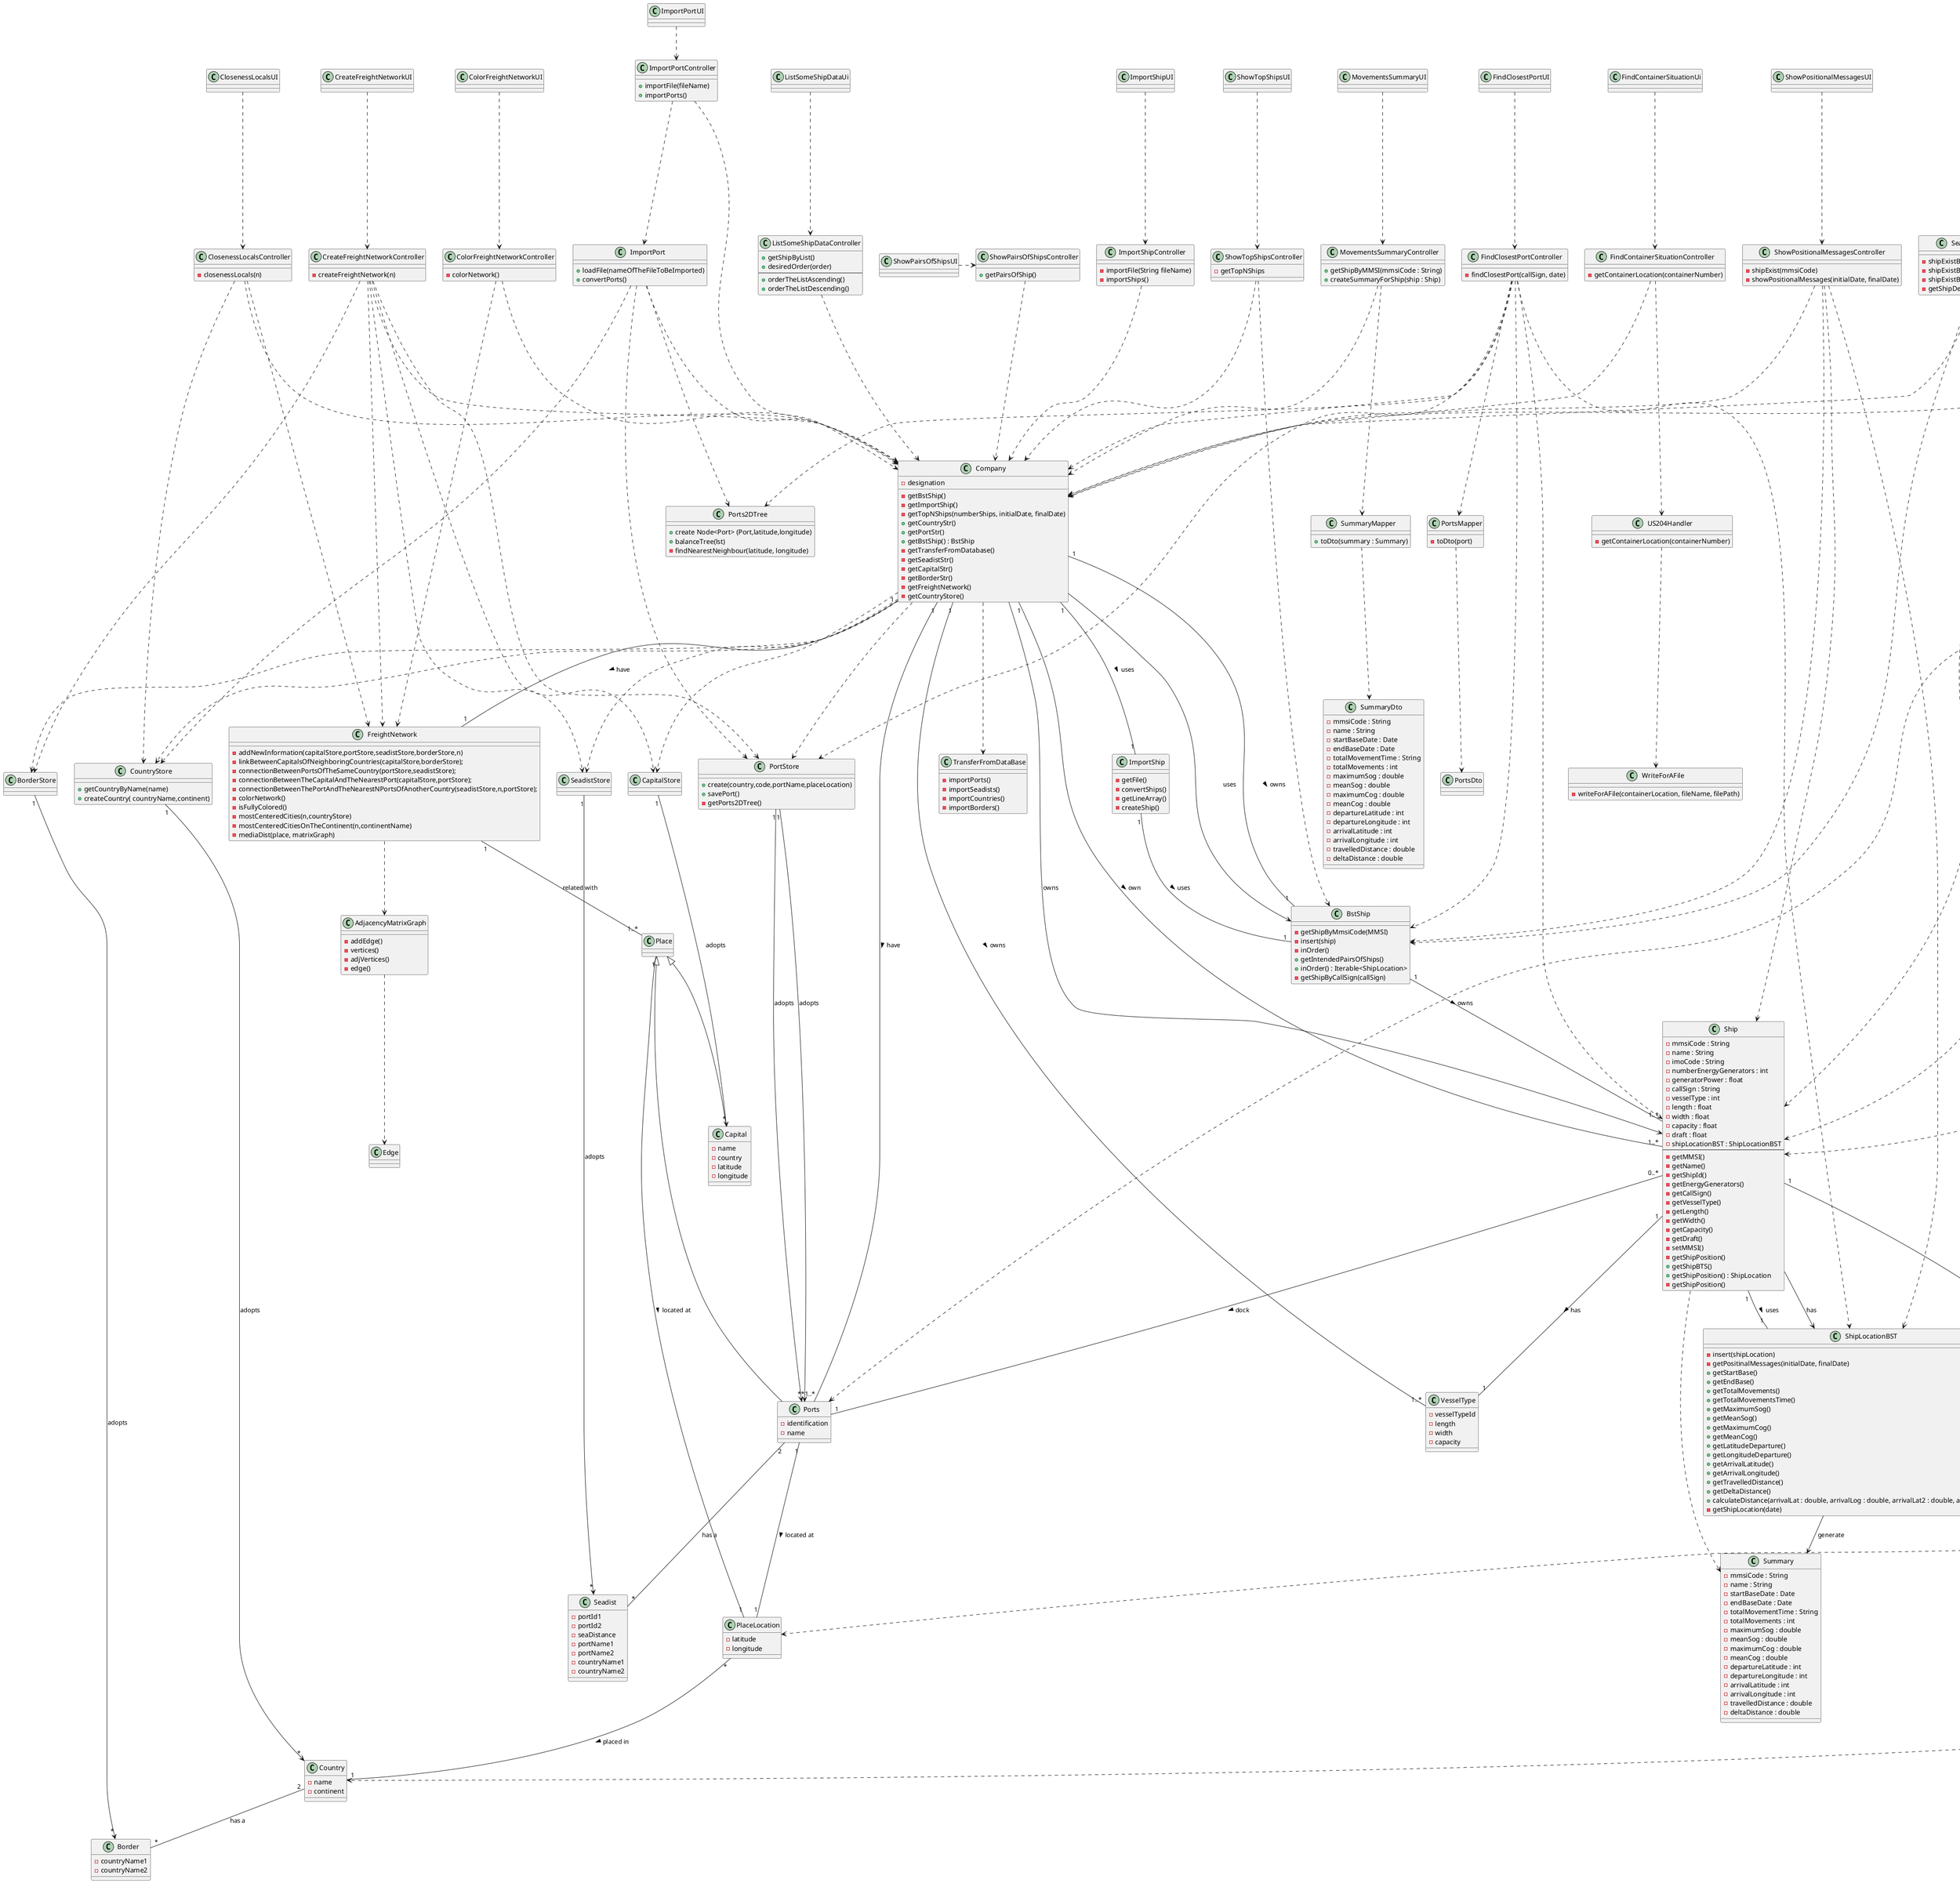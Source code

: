 @startuml
'https://plantuml.com/class-diagram

class SendToDatabaseUI{

}

class SendToDatabaseController{
+importShips()
+importPorts()
}

class SendToDatabase{
+saveShip(DatabaseConnection databaseConnection, Object object)
+saveShipToDatabase(DatabaseConnection databaseConnection, Ship ship)
+isShipOnDatabase(DatabaseConnection databaseConnection, Ship ship)
+updateShipOnDatabase(DatabaseConnection databaseConnection, Ship ship)
+insertShipOnDatabase(DatabaseConnection databaseConnection, Ship ship

+saveLocation(DatabaseConnection databaseConnection, Object object)
+saveLocationToDatabase(DatabaseConnection databaseConnection, ShipLocation shipLocation)
+isLocationOnDatabase(DatabaseConnection databaseConnection, ShipLocation shipLocation)
+updateLocationOnDatabase(DatabaseConnection databaseConnection, ShipLocation shipLocation)
+insertLocationOnDatabase(DatabaseConnection databaseConnection, ShipLocation shipLocation)
+executeShipLocationStatementOnDatabase(DatabaseConnection databaseConnection, ShipLocation shipLocation, String sqlCommand, boolean type)

+savePort(DatabaseConnection databaseConnection, Object object)
+savePortToDatabase(DatabaseConnection databaseConnection, Ports port)
+isPortOnDatabase(DatabaseConnection databaseConnection, Ports port)
+updatePortOnDatabase(DatabaseConnection databaseConnection, Ports port)
+insertPortOnDatabase(DatabaseConnection databaseConnection, Ports port)
+executePortStatementOnDatabase(DatabaseConnection databaseConnection, Ports port, String sqlCommand)

+isPlaceLocationOnDatabase(DatabaseConnection databaseConnection, Ports port)
+insertPlaceLocationOnDatabase(DatabaseConnection databaseConnection, Ports port)
+executePlaceLocationStatementOnDatabase(DatabaseConnection databaseConnection, Ports port, String sqlCommand)

+isCountryOnDatabase(DatabaseConnection databaseConnection, Ports port)
+insertCountryOnDatabase(DatabaseConnection databaseConnection, Ports port)

}

class ConnectionFactory{
+loadProperties()
+getDatabaseConnection()
}

class DatabaseConnection{
+DatabaseConnection(String url, String username, String password)
+getConnection()
+registerError(SQLException error)
+connectionWorking()

}

interface Persistable{
+saveShip(DatabaseConnection databaseConnection, Object object)
+saveLocation(DatabaseConnection databaseConnection, Object object)
+savePort(DatabaseConnection databaseConnection, Object object)
}


class Company{
-designation
-getBstShip()
-getImportShip()
-getTopNShips(numberShips, initialDate, finalDate)
+ getCountryStr()
+ getPortStr()
+ getBstShip() : BstShip
-getTransferFromDatabase()
-getSeadistStr()
-getCapitalStr()
-getBorderStr()
-getFreightNetwork()
-getCountryStore()
}

class ImportShip{
-getFile()
-convertShips()
-getLineArray()
-createShip()
}

class ImportShipController{
-importFile(String fileName)
-importShips()
}

class ImportShipUI{
}

class ShipLocation{
-baseDateTime
-latitude
-longitude
-SOG
-COG
-heading
-position
-transceiverClass
}


class ShipLocationBST{
-insert(shipLocation)
}

class BstShip{
-getShipByMmsiCode(MMSI)
-insert(ship)
-inOrder()
+getIntendedPairsOfShips()
+inOrder() : Iterable<ShipLocation>
}

class VesselType {
-vesselTypeId
-length
-width
-capacity
}

class Ship {
-mmsiCode : String
-name : String
-imoCode : String
-numberEnergyGenerators : int
-generatorPower : float
-callSign : String
-vesselType : int
-length : float
-width : float
-capacity : float
-draft : float
- shipLocationBST : ShipLocationBST
--
-getMMSI()
-getName()
-getShipId()
-getEnergyGenerators()
-getCallSign()
-getVesselType()
-getLength()
-getWidth()
-getCapacity()
-getDraft()
-setMMSI()
-getShipPosition()
+getShipBTS()
+ getShipPosition() : ShipLocation
}
class SearchDetailsUI {}

class SearchDetailsController {
-shipExistByMMSI(String mmsiCode)
-shipExistByIMO(String imoCode)
-shipExistByCallSign(String callsign)
-getShipDetails()
}

class SearchDetailsMapper{
-shipDetailsToDto()
}

class ShipDetailsDto{
-mmsiCode : String
-name : String
-imoCode : String
-numberEnergyGenerators : int
-generatorPower : float
-callSign : String
-vesselType : int
-length : float
-width : float
-capacity : float
-draft : float
--
-getMMSI()
-getName()
-getShipId()
-getEnergyGenerators()
-getCallSign()
-getVesselType()
-getLength()
-getWidth()
-getCapacity()
-getDraft()
}

class ShipLocationBST {
-getPositinalMessages(initialDate, finalDate)
}

class ShowPositionalMessagesUI {}

class ShowPositionalMessagesController {
-shipExist(mmsiCode)
-showPositionalMessages(initialDate, finalDate)
}


class MovementsSummaryUI{}

class MovementsSummaryController{
+ getShipByMMSI(mmsiCode : String)
+ createSummaryForShip(ship : Ship)
}

class SummaryMapper{
+ toDto(summary : Summary)
}
class Summary{
- mmsiCode : String
- name : String
- startBaseDate : Date
- endBaseDate : Date
- totalMovementTime : String
- totalMovements : int
- maximumSog : double
- meanSog : double
- maximumCog : double
- meanCog : double
- departureLatitude : int
- departureLongitude : int
- arrivalLatitude : int
- arrivalLongitude : int
- travelledDistance : double
- deltaDistance : double
}
class SummaryDto{
- mmsiCode : String
- name : String
- startBaseDate : Date
- endBaseDate : Date
- totalMovementTime : String
- totalMovements : int
- maximumSog : double
- meanSog : double
- maximumCog : double
- meanCog : double
- departureLatitude : int
- departureLongitude : int
- arrivalLatitude : int
- arrivalLongitude : int
- travelledDistance : double
- deltaDistance : double
}

class ShipLocationBST{
+getStartBase()
+getEndBase()
+getTotalMovements()
+getTotalMovementsTime()
+getMaximumSog()
+getMeanSog()
+getMaximumCog()
+getMeanCog()
+getLatitudeDeparture()
+getLongitudeDeparture()
+getArrivalLatitude()
+getArrivalLongitude()
+getTravelledDistance()
+getDeltaDistance()
+ calculateDistance(arrivalLat : double, arrivalLog : double, arrivalLat2 : double, arrivalLog2 : double)
}

class ListSomeShipDataUi{}

class ListSomeShipDataController{
+ getShipByList()
+ desiredOrder(order)
--
+ orderTheListAscending()
+ orderTheListDescending()
}

class ShowTopShipsUI{}

class ShowTopShipsController{
-getTopNShips
}
class ImportPortUI {}

class ImportPortController {
+importFile(fileName)
+importPorts()
}

class Ports {
-identification
-name
}

class PlaceLocation {
-latitude
-longitude
}

class Country {
-name
-continent
}

class ImportPort{
+ loadFile(nameOfTheFileToBeImported)
+ convertPorts()
}

class CountryStore {
+getCountryByName(name)
+createCountry( countryName,continent)
}

class PortStore {
+create(country,code,portName,placeLocation)
+savePort()
}

class Ports2DTree {
+create Node<Port> (Port,latitude,longitude)
+balanceTree(lst)
}
class ShowPairsOfShipsUI {}

class ShowPairsOfShipsController {
+ getPairsOfShip()
}


class FindClosestPortUI {}

class FindClosestPortController {
-findClosestPort(callSign, date)

}


class BstShip {
-getShipByCallSign(callSign)
}

class Ship {
-getShipPosition()
}

class ShipLocationBST {
-getShipLocation(date)
}



class PortStore {
-getPorts2DTree()
}

class Ports2DTree {
-findNearestNeighbour(latitude, longitude)
}

class PortsMapper {
-toDto(port)
}

class PortsDto {
}

class FindContainerSituationUi {}

class FindContainerSituationController {
-getContainerLocation(containerNumber)

}

class US204Handler {
-getContainerLocation(containerNumber)
}

class WriteForAFile{
-writeForAFile(containerLocation, fileName, filePath)
}


class CreateFreightNetworkUI {}

class CreateFreightNetworkController {
-createFreightNetwork(n)
}

class TransferFromDataBase {
-importPorts()
-importSeadists()
-importCountries()
-importBorders()
}

class FreightNetwork {
-addNewInformation(capitalStore,portStore,seadistStore,borderStore,n)
-linkBetweenCapitalsOfNeighboringCountries(capitalStore,borderStore);
-connectionBetweenPortsOfTheSameCountry(portStore,seadistStore);
-connectionBetweenTheCapitalAndTheNearestPort(capitalStore,portStore);
-connectionBetweenThePortAndTheNearestNPortsOfAnotherCountry(seadistStore,n,portStore);
-colorNetwork()
-isFullyColored()
-mostCenteredCities(n,countryStore)
-mostCenteredCitiesOnTheContinent(n,continentName)
-mediaDist(place, matrixGraph)
}


class ColorFreightNetworkUI {}

class ColorFreightNetworkController {
-colorNetwork()
}

class ClosenessLocalsUI {}

class ClosenessLocalsController {
-closenessLocals(n)
}



class SeadistStore {
}

class CapitalStore {
}

class BorderStore {
}

class Capital{
-name
-country
-latitude
-longitude
}

class Place {
}

class Border {
-countryName1
-countryName2
}

class Seadist {
-portId1
-portId2
-seaDistance
-portName1
-portName2
-countryName1
-countryName2
}

class AdjacencyMatrixGraph {
-addEdge()
-vertices()
-adjVertices()
-edge()
}

class Edge {
}


FreightNetwork ..> AdjacencyMatrixGraph
FreightNetwork "1" -- "1..*" Place : related with

AdjacencyMatrixGraph ..> Edge

SeadistStore "1"--> "*" Seadist : adopts
BorderStore "1"--> "*" Border : adopts

ClosenessLocalsUI ..> ClosenessLocalsController

ClosenessLocalsController ..> Company
ClosenessLocalsController ..> FreightNetwork
ClosenessLocalsController..> CountryStore


ColorFreightNetworkUI ..> ColorFreightNetworkController

ColorFreightNetworkController ..> Company
ColorFreightNetworkController ..> FreightNetwork



CreateFreightNetworkUI ..> CreateFreightNetworkController

CreateFreightNetworkController ..> Company
CreateFreightNetworkController ..> FreightNetwork
CreateFreightNetworkController ..> PortStore
CreateFreightNetworkController ..> SeadistStore
CreateFreightNetworkController ..> BorderStore
CreateFreightNetworkController ..> CapitalStore

CapitalStore "1"--> "*" Capital : adopts

FindContainerSituationUi ..> FindContainerSituationController
FindContainerSituationController ..> US204Handler
FindContainerSituationController ..> Company
US204Handler ..> WriteForAFile

Place <|-- Capital
Place <|-- Ports
Place "1" -- "1" PlaceLocation : located at >

PortStore "1"--> "*" Ports : adopts

Ports "2"--"*" Seadist: has a
Ports "1" -- "1" PlaceLocation : located at >
PortStore "1"--> "*" Ports : adopts
PortsMapper ..> PortsDto

PlaceLocation "*" -- "1" Country : placed in >
CountryStore "1"--> "*" Country : adopts

ImportShipUI ..> ImportShipController
ImportShipController ..> Company

ImportPort ..> Company
ImportPort ..> CountryStore
ImportPort ..> PortStore
ImportPort ..> Ports2DTree
ImportPortUI ..> ImportPortController
ImportPortController ..> Company
ImportPortController ..> ImportPort
ImportShip "1" -- "1" BstShip : uses >

Company "1"--"1..*" Ports: have >
Company "1" -- "1" BstShip : owns >
Company "1" -- "1..*" VesselType : owns >
Company "1" -- "1" ImportShip : uses >
Company --> Ship : owns
Company --> BstShip : uses
Company "1"--"1..*" Ship: own >
Company "1"--"1" FreightNetwork: have >
Company ..> TransferFromDataBase
Company..> PortStore
Company..>CapitalStore
Company..>BorderStore
Company..> SeadistStore
Company..> CountryStore

Country "2" -- "*" Border : has a

BstShip "1" -- "1..*" Ship : owns >

Ship "1" -- "1" ShipLocationBST : uses >
Ship "1" -- "1" VesselType : has >
Ship --> ShipLocationBST : has
Ship ..> Summary
Ship "0..*"--"1" Ports: dock >
Ship "1" -- "1..*" ShipLocation : has >

ShipLocationBST "1" -- "1..*" ShipLocation : has >
ShipLocationBST --> Summary : generate

SearchDetailsUI ..> SearchDetailsController
SearchDetailsUI ..> ShipDetailsDto
SearchDetailsController ..> Company
SearchDetailsController ..> BstShip
SearchDetailsController ..> Ship
SearchDetailsController ..> SearchDetailsMapper
SearchDetailsController ..> ShipDetailsDto
SearchDetailsMapper ..> Ship

ShowPositionalMessagesUI ..> ShowPositionalMessagesController
ShowPositionalMessagesController ..> Company
ShowPositionalMessagesController ..> BstShip
ShowPositionalMessagesController ..> Ship
ShowPositionalMessagesController ..> ShipLocationBST

MovementsSummaryUI ..> MovementsSummaryController
MovementsSummaryController..>Company
MovementsSummaryController ..> SummaryMapper

SummaryMapper ..> SummaryDto

ListSomeShipDataUi ..> ListSomeShipDataController
ListSomeShipDataController ..> Company

ShowTopShipsUI ..> ShowTopShipsController
ShowTopShipsController ..> Company
ShowTopShipsController ..> BstShip

ShowPairsOfShipsUI .> ShowPairsOfShipsController
ShowPairsOfShipsController ..> Company

FindClosestPortUI ..> FindClosestPortController
FindClosestPortController ..> Company
FindClosestPortController ..> BstShip
FindClosestPortController ..> Ship
FindClosestPortController ..> ShipLocationBST
FindClosestPortController ..> PortStore
FindClosestPortController ..> Ports2DTree
FindClosestPortController ..> PortsMapper

SendToDatabaseUI ..> SendToDatabaseController

SendToDatabaseController ..> SendToDatabase
SendToDatabase ..> Company
SendToDatabase ..> Ship
SendToDatabase ..> ShipLocation
SendToDatabase ..> Ports
SendToDatabase ..> PlaceLocation
SendToDatabase ..> Country
Persistable <|-- SendToDatabase
SendToDatabase ..> ConnectionFactory
SendToDatabase ..> DatabaseConnection



















@enduml
